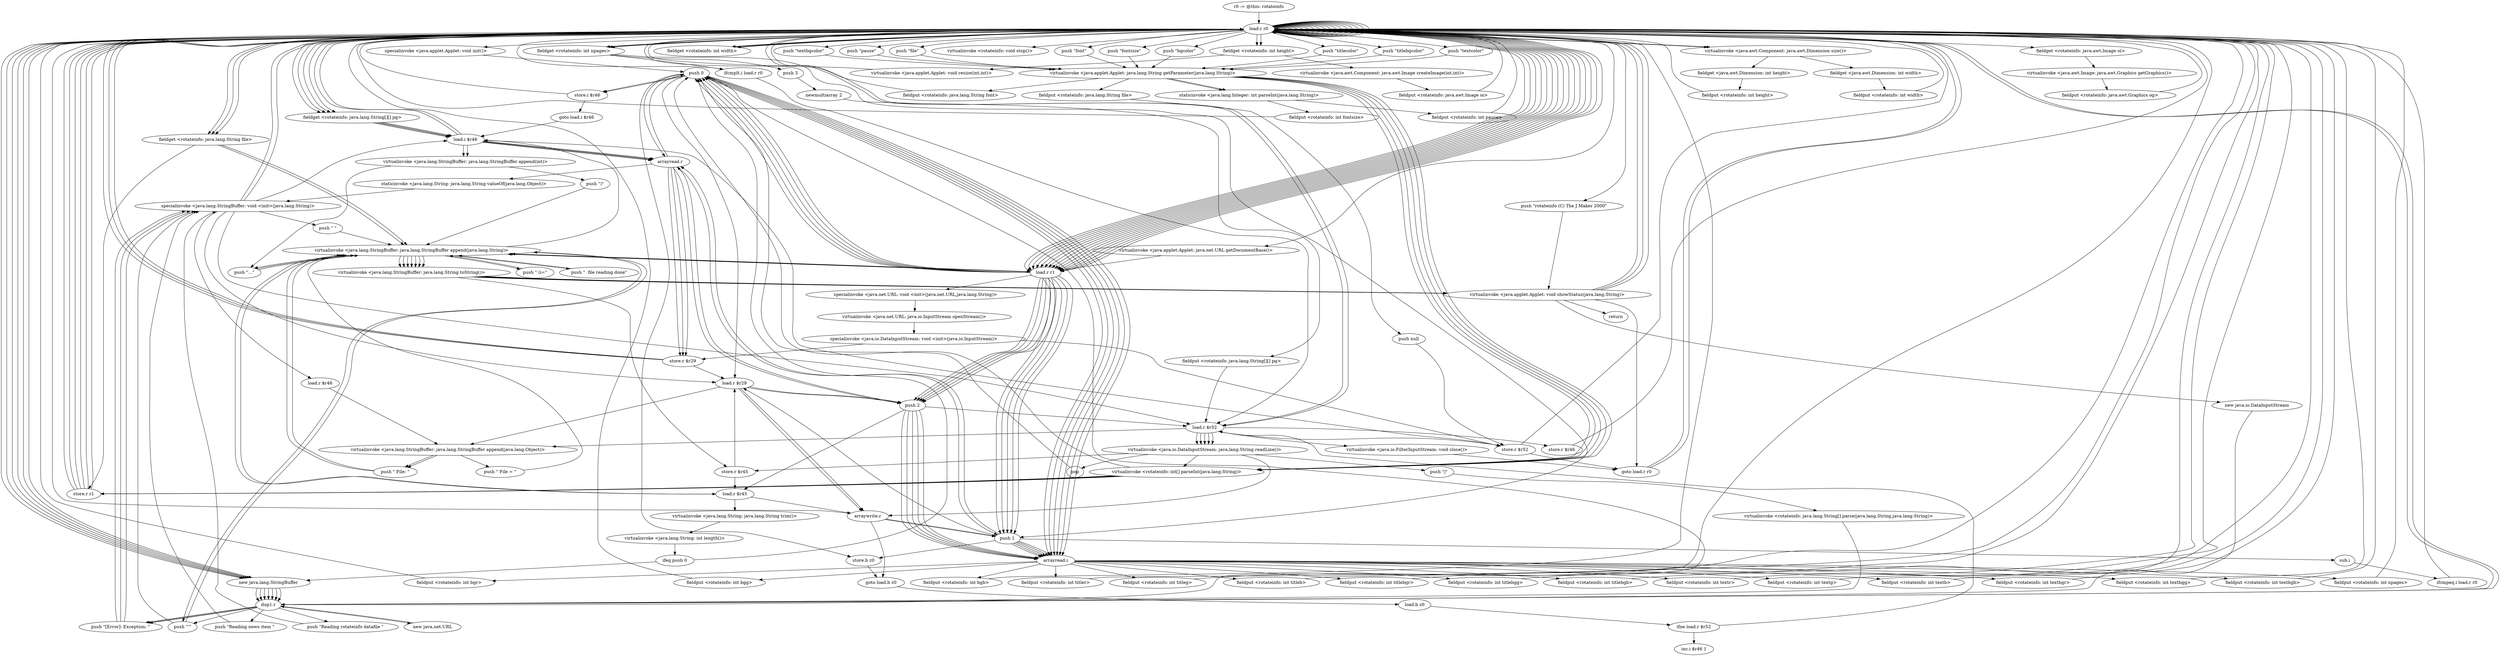 digraph "" {
    "r0 := @this: rotateinfo"
    "load.r r0"
    "r0 := @this: rotateinfo"->"load.r r0";
    "specialinvoke <java.applet.Applet: void init()>"
    "load.r r0"->"specialinvoke <java.applet.Applet: void init()>";
    "push 0"
    "specialinvoke <java.applet.Applet: void init()>"->"push 0";
    "store.i $r46"
    "push 0"->"store.i $r46";
    "store.i $r46"->"load.r r0";
    "load.r r0"->"load.r r0";
    "push \"font\""
    "load.r r0"->"push \"font\"";
    "virtualinvoke <java.applet.Applet: java.lang.String getParameter(java.lang.String)>"
    "push \"font\""->"virtualinvoke <java.applet.Applet: java.lang.String getParameter(java.lang.String)>";
    "fieldput <rotateinfo: java.lang.String font>"
    "virtualinvoke <java.applet.Applet: java.lang.String getParameter(java.lang.String)>"->"fieldput <rotateinfo: java.lang.String font>";
    "fieldput <rotateinfo: java.lang.String font>"->"load.r r0";
    "load.r r0"->"load.r r0";
    "push \"fontsize\""
    "load.r r0"->"push \"fontsize\"";
    "push \"fontsize\""->"virtualinvoke <java.applet.Applet: java.lang.String getParameter(java.lang.String)>";
    "staticinvoke <java.lang.Integer: int parseInt(java.lang.String)>"
    "virtualinvoke <java.applet.Applet: java.lang.String getParameter(java.lang.String)>"->"staticinvoke <java.lang.Integer: int parseInt(java.lang.String)>";
    "fieldput <rotateinfo: int fontsize>"
    "staticinvoke <java.lang.Integer: int parseInt(java.lang.String)>"->"fieldput <rotateinfo: int fontsize>";
    "fieldput <rotateinfo: int fontsize>"->"load.r r0";
    "load.r r0"->"load.r r0";
    "push \"bgcolor\""
    "load.r r0"->"push \"bgcolor\"";
    "push \"bgcolor\""->"virtualinvoke <java.applet.Applet: java.lang.String getParameter(java.lang.String)>";
    "virtualinvoke <rotateinfo: int[] parseInt(java.lang.String)>"
    "virtualinvoke <java.applet.Applet: java.lang.String getParameter(java.lang.String)>"->"virtualinvoke <rotateinfo: int[] parseInt(java.lang.String)>";
    "store.r r1"
    "virtualinvoke <rotateinfo: int[] parseInt(java.lang.String)>"->"store.r r1";
    "store.r r1"->"load.r r0";
    "load.r r1"
    "load.r r0"->"load.r r1";
    "load.r r1"->"push 0";
    "arrayread.i"
    "push 0"->"arrayread.i";
    "fieldput <rotateinfo: int bgr>"
    "arrayread.i"->"fieldput <rotateinfo: int bgr>";
    "fieldput <rotateinfo: int bgr>"->"load.r r0";
    "load.r r0"->"load.r r1";
    "push 1"
    "load.r r1"->"push 1";
    "push 1"->"arrayread.i";
    "fieldput <rotateinfo: int bgg>"
    "arrayread.i"->"fieldput <rotateinfo: int bgg>";
    "fieldput <rotateinfo: int bgg>"->"load.r r0";
    "load.r r0"->"load.r r1";
    "push 2"
    "load.r r1"->"push 2";
    "push 2"->"arrayread.i";
    "fieldput <rotateinfo: int bgb>"
    "arrayread.i"->"fieldput <rotateinfo: int bgb>";
    "fieldput <rotateinfo: int bgb>"->"load.r r0";
    "load.r r0"->"load.r r0";
    "push \"titlecolor\""
    "load.r r0"->"push \"titlecolor\"";
    "push \"titlecolor\""->"virtualinvoke <java.applet.Applet: java.lang.String getParameter(java.lang.String)>";
    "virtualinvoke <java.applet.Applet: java.lang.String getParameter(java.lang.String)>"->"virtualinvoke <rotateinfo: int[] parseInt(java.lang.String)>";
    "virtualinvoke <rotateinfo: int[] parseInt(java.lang.String)>"->"store.r r1";
    "store.r r1"->"load.r r0";
    "load.r r0"->"load.r r1";
    "load.r r1"->"push 0";
    "push 0"->"arrayread.i";
    "fieldput <rotateinfo: int titler>"
    "arrayread.i"->"fieldput <rotateinfo: int titler>";
    "fieldput <rotateinfo: int titler>"->"load.r r0";
    "load.r r0"->"load.r r1";
    "load.r r1"->"push 1";
    "push 1"->"arrayread.i";
    "fieldput <rotateinfo: int titleg>"
    "arrayread.i"->"fieldput <rotateinfo: int titleg>";
    "fieldput <rotateinfo: int titleg>"->"load.r r0";
    "load.r r0"->"load.r r1";
    "load.r r1"->"push 2";
    "push 2"->"arrayread.i";
    "fieldput <rotateinfo: int titleb>"
    "arrayread.i"->"fieldput <rotateinfo: int titleb>";
    "fieldput <rotateinfo: int titleb>"->"load.r r0";
    "load.r r0"->"load.r r0";
    "push \"titlebgcolor\""
    "load.r r0"->"push \"titlebgcolor\"";
    "push \"titlebgcolor\""->"virtualinvoke <java.applet.Applet: java.lang.String getParameter(java.lang.String)>";
    "virtualinvoke <java.applet.Applet: java.lang.String getParameter(java.lang.String)>"->"virtualinvoke <rotateinfo: int[] parseInt(java.lang.String)>";
    "virtualinvoke <rotateinfo: int[] parseInt(java.lang.String)>"->"store.r r1";
    "store.r r1"->"load.r r0";
    "load.r r0"->"load.r r1";
    "load.r r1"->"push 0";
    "push 0"->"arrayread.i";
    "fieldput <rotateinfo: int titlebgr>"
    "arrayread.i"->"fieldput <rotateinfo: int titlebgr>";
    "fieldput <rotateinfo: int titlebgr>"->"load.r r0";
    "load.r r0"->"load.r r1";
    "load.r r1"->"push 1";
    "push 1"->"arrayread.i";
    "fieldput <rotateinfo: int titlebgg>"
    "arrayread.i"->"fieldput <rotateinfo: int titlebgg>";
    "fieldput <rotateinfo: int titlebgg>"->"load.r r0";
    "load.r r0"->"load.r r1";
    "load.r r1"->"push 2";
    "push 2"->"arrayread.i";
    "fieldput <rotateinfo: int titlebgb>"
    "arrayread.i"->"fieldput <rotateinfo: int titlebgb>";
    "fieldput <rotateinfo: int titlebgb>"->"load.r r0";
    "load.r r0"->"load.r r0";
    "push \"textcolor\""
    "load.r r0"->"push \"textcolor\"";
    "push \"textcolor\""->"virtualinvoke <java.applet.Applet: java.lang.String getParameter(java.lang.String)>";
    "virtualinvoke <java.applet.Applet: java.lang.String getParameter(java.lang.String)>"->"virtualinvoke <rotateinfo: int[] parseInt(java.lang.String)>";
    "virtualinvoke <rotateinfo: int[] parseInt(java.lang.String)>"->"store.r r1";
    "store.r r1"->"load.r r0";
    "load.r r0"->"load.r r1";
    "load.r r1"->"push 0";
    "push 0"->"arrayread.i";
    "fieldput <rotateinfo: int textr>"
    "arrayread.i"->"fieldput <rotateinfo: int textr>";
    "fieldput <rotateinfo: int textr>"->"load.r r0";
    "load.r r0"->"load.r r1";
    "load.r r1"->"push 1";
    "push 1"->"arrayread.i";
    "fieldput <rotateinfo: int textg>"
    "arrayread.i"->"fieldput <rotateinfo: int textg>";
    "fieldput <rotateinfo: int textg>"->"load.r r0";
    "load.r r0"->"load.r r1";
    "load.r r1"->"push 2";
    "push 2"->"arrayread.i";
    "fieldput <rotateinfo: int textb>"
    "arrayread.i"->"fieldput <rotateinfo: int textb>";
    "fieldput <rotateinfo: int textb>"->"load.r r0";
    "load.r r0"->"load.r r0";
    "push \"textbgcolor\""
    "load.r r0"->"push \"textbgcolor\"";
    "push \"textbgcolor\""->"virtualinvoke <java.applet.Applet: java.lang.String getParameter(java.lang.String)>";
    "virtualinvoke <java.applet.Applet: java.lang.String getParameter(java.lang.String)>"->"virtualinvoke <rotateinfo: int[] parseInt(java.lang.String)>";
    "virtualinvoke <rotateinfo: int[] parseInt(java.lang.String)>"->"store.r r1";
    "store.r r1"->"load.r r0";
    "load.r r0"->"load.r r1";
    "load.r r1"->"push 0";
    "push 0"->"arrayread.i";
    "fieldput <rotateinfo: int textbgr>"
    "arrayread.i"->"fieldput <rotateinfo: int textbgr>";
    "fieldput <rotateinfo: int textbgr>"->"load.r r0";
    "load.r r0"->"load.r r1";
    "load.r r1"->"push 1";
    "push 1"->"arrayread.i";
    "fieldput <rotateinfo: int textbgg>"
    "arrayread.i"->"fieldput <rotateinfo: int textbgg>";
    "fieldput <rotateinfo: int textbgg>"->"load.r r0";
    "load.r r0"->"load.r r1";
    "load.r r1"->"push 2";
    "push 2"->"arrayread.i";
    "fieldput <rotateinfo: int textbgb>"
    "arrayread.i"->"fieldput <rotateinfo: int textbgb>";
    "fieldput <rotateinfo: int textbgb>"->"load.r r0";
    "load.r r0"->"load.r r0";
    "push \"pause\""
    "load.r r0"->"push \"pause\"";
    "push \"pause\""->"virtualinvoke <java.applet.Applet: java.lang.String getParameter(java.lang.String)>";
    "virtualinvoke <java.applet.Applet: java.lang.String getParameter(java.lang.String)>"->"staticinvoke <java.lang.Integer: int parseInt(java.lang.String)>";
    "fieldput <rotateinfo: int pause>"
    "staticinvoke <java.lang.Integer: int parseInt(java.lang.String)>"->"fieldput <rotateinfo: int pause>";
    "fieldput <rotateinfo: int pause>"->"load.r r0";
    "load.r r0"->"load.r r0";
    "push \"file\""
    "load.r r0"->"push \"file\"";
    "push \"file\""->"virtualinvoke <java.applet.Applet: java.lang.String getParameter(java.lang.String)>";
    "fieldput <rotateinfo: java.lang.String file>"
    "virtualinvoke <java.applet.Applet: java.lang.String getParameter(java.lang.String)>"->"fieldput <rotateinfo: java.lang.String file>";
    "push null"
    "fieldput <rotateinfo: java.lang.String file>"->"push null";
    "store.r $r52"
    "push null"->"store.r $r52";
    "store.r $r52"->"load.r r0";
    "fieldget <rotateinfo: java.lang.String file>"
    "load.r r0"->"fieldget <rotateinfo: java.lang.String file>";
    "fieldget <rotateinfo: java.lang.String file>"->"store.r r1";
    "store.r r1"->"load.r r0";
    "new java.lang.StringBuffer"
    "load.r r0"->"new java.lang.StringBuffer";
    "dup1.r"
    "new java.lang.StringBuffer"->"dup1.r";
    "push \"Reading rotateinfo datafile \""
    "dup1.r"->"push \"Reading rotateinfo datafile \"";
    "specialinvoke <java.lang.StringBuffer: void <init>(java.lang.String)>"
    "push \"Reading rotateinfo datafile \""->"specialinvoke <java.lang.StringBuffer: void <init>(java.lang.String)>";
    "specialinvoke <java.lang.StringBuffer: void <init>(java.lang.String)>"->"load.r r0";
    "load.r r0"->"fieldget <rotateinfo: java.lang.String file>";
    "virtualinvoke <java.lang.StringBuffer: java.lang.StringBuffer append(java.lang.String)>"
    "fieldget <rotateinfo: java.lang.String file>"->"virtualinvoke <java.lang.StringBuffer: java.lang.StringBuffer append(java.lang.String)>";
    "push \"...\""
    "virtualinvoke <java.lang.StringBuffer: java.lang.StringBuffer append(java.lang.String)>"->"push \"...\"";
    "push \"...\""->"virtualinvoke <java.lang.StringBuffer: java.lang.StringBuffer append(java.lang.String)>";
    "virtualinvoke <java.lang.StringBuffer: java.lang.String toString()>"
    "virtualinvoke <java.lang.StringBuffer: java.lang.StringBuffer append(java.lang.String)>"->"virtualinvoke <java.lang.StringBuffer: java.lang.String toString()>";
    "virtualinvoke <java.applet.Applet: void showStatus(java.lang.String)>"
    "virtualinvoke <java.lang.StringBuffer: java.lang.String toString()>"->"virtualinvoke <java.applet.Applet: void showStatus(java.lang.String)>";
    "new java.io.DataInputStream"
    "virtualinvoke <java.applet.Applet: void showStatus(java.lang.String)>"->"new java.io.DataInputStream";
    "new java.io.DataInputStream"->"dup1.r";
    "new java.net.URL"
    "dup1.r"->"new java.net.URL";
    "new java.net.URL"->"dup1.r";
    "dup1.r"->"load.r r0";
    "virtualinvoke <java.applet.Applet: java.net.URL getDocumentBase()>"
    "load.r r0"->"virtualinvoke <java.applet.Applet: java.net.URL getDocumentBase()>";
    "virtualinvoke <java.applet.Applet: java.net.URL getDocumentBase()>"->"load.r r1";
    "specialinvoke <java.net.URL: void <init>(java.net.URL,java.lang.String)>"
    "load.r r1"->"specialinvoke <java.net.URL: void <init>(java.net.URL,java.lang.String)>";
    "virtualinvoke <java.net.URL: java.io.InputStream openStream()>"
    "specialinvoke <java.net.URL: void <init>(java.net.URL,java.lang.String)>"->"virtualinvoke <java.net.URL: java.io.InputStream openStream()>";
    "specialinvoke <java.io.DataInputStream: void <init>(java.io.InputStream)>"
    "virtualinvoke <java.net.URL: java.io.InputStream openStream()>"->"specialinvoke <java.io.DataInputStream: void <init>(java.io.InputStream)>";
    "specialinvoke <java.io.DataInputStream: void <init>(java.io.InputStream)>"->"store.r $r52";
    "goto load.r r0"
    "store.r $r52"->"goto load.r r0";
    "goto load.r r0"->"load.r r0";
    "load.r r0"->"load.r r0";
    "load.r $r52"
    "load.r r0"->"load.r $r52";
    "load.r $r52"->"store.r $r52";
    "load.i $r46"
    "store.r $r52"->"load.i $r46";
    "load.i $r46"->"load.r r0";
    "fieldget <rotateinfo: int npages>"
    "load.r r0"->"fieldget <rotateinfo: int npages>";
    "fieldget <rotateinfo: int npages>"->"push 1";
    "sub.i"
    "push 1"->"sub.i";
    "ifcmpeq.i load.r r0"
    "sub.i"->"ifcmpeq.i load.r r0";
    "ifcmpeq.i load.r r0"->"load.r r0";
    "load.r r0"->"new java.lang.StringBuffer";
    "new java.lang.StringBuffer"->"dup1.r";
    "push \"[Error]: Exception: \""
    "dup1.r"->"push \"[Error]: Exception: \"";
    "push \"[Error]: Exception: \""->"specialinvoke <java.lang.StringBuffer: void <init>(java.lang.String)>";
    "specialinvoke <java.lang.StringBuffer: void <init>(java.lang.String)>"->"load.r $r52";
    "virtualinvoke <java.lang.StringBuffer: java.lang.StringBuffer append(java.lang.Object)>"
    "load.r $r52"->"virtualinvoke <java.lang.StringBuffer: java.lang.StringBuffer append(java.lang.Object)>";
    "push \" File: \""
    "virtualinvoke <java.lang.StringBuffer: java.lang.StringBuffer append(java.lang.Object)>"->"push \" File: \"";
    "push \" File: \""->"virtualinvoke <java.lang.StringBuffer: java.lang.StringBuffer append(java.lang.String)>";
    "virtualinvoke <java.lang.StringBuffer: java.lang.StringBuffer append(java.lang.String)>"->"load.r r1";
    "load.r r1"->"virtualinvoke <java.lang.StringBuffer: java.lang.StringBuffer append(java.lang.String)>";
    "push \" (i=\""
    "virtualinvoke <java.lang.StringBuffer: java.lang.StringBuffer append(java.lang.String)>"->"push \" (i=\"";
    "push \" (i=\""->"virtualinvoke <java.lang.StringBuffer: java.lang.StringBuffer append(java.lang.String)>";
    "virtualinvoke <java.lang.StringBuffer: java.lang.StringBuffer append(java.lang.String)>"->"load.i $r46";
    "virtualinvoke <java.lang.StringBuffer: java.lang.StringBuffer append(int)>"
    "load.i $r46"->"virtualinvoke <java.lang.StringBuffer: java.lang.StringBuffer append(int)>";
    "push \")\""
    "virtualinvoke <java.lang.StringBuffer: java.lang.StringBuffer append(int)>"->"push \")\"";
    "push \")\""->"virtualinvoke <java.lang.StringBuffer: java.lang.StringBuffer append(java.lang.String)>";
    "virtualinvoke <java.lang.StringBuffer: java.lang.StringBuffer append(java.lang.String)>"->"virtualinvoke <java.lang.StringBuffer: java.lang.String toString()>";
    "virtualinvoke <java.lang.StringBuffer: java.lang.String toString()>"->"virtualinvoke <java.applet.Applet: void showStatus(java.lang.String)>";
    "virtualinvoke <java.applet.Applet: void showStatus(java.lang.String)>"->"goto load.r r0";
    "goto load.r r0"->"load.r r0";
    "load.r r0"->"new java.lang.StringBuffer";
    "new java.lang.StringBuffer"->"dup1.r";
    "push \"\'\""
    "dup1.r"->"push \"\'\"";
    "push \"\'\""->"specialinvoke <java.lang.StringBuffer: void <init>(java.lang.String)>";
    "specialinvoke <java.lang.StringBuffer: void <init>(java.lang.String)>"->"load.r r0";
    "load.r r0"->"fieldget <rotateinfo: java.lang.String file>";
    "fieldget <rotateinfo: java.lang.String file>"->"virtualinvoke <java.lang.StringBuffer: java.lang.StringBuffer append(java.lang.String)>";
    "virtualinvoke <java.lang.StringBuffer: java.lang.StringBuffer append(java.lang.String)>"->"push \"\'\"";
    "push \"\'\""->"virtualinvoke <java.lang.StringBuffer: java.lang.StringBuffer append(java.lang.String)>";
    "push \"  file reading done\""
    "virtualinvoke <java.lang.StringBuffer: java.lang.StringBuffer append(java.lang.String)>"->"push \"  file reading done\"";
    "push \"  file reading done\""->"virtualinvoke <java.lang.StringBuffer: java.lang.StringBuffer append(java.lang.String)>";
    "virtualinvoke <java.lang.StringBuffer: java.lang.StringBuffer append(java.lang.String)>"->"virtualinvoke <java.lang.StringBuffer: java.lang.String toString()>";
    "virtualinvoke <java.lang.StringBuffer: java.lang.String toString()>"->"virtualinvoke <java.applet.Applet: void showStatus(java.lang.String)>";
    "virtualinvoke <java.applet.Applet: void showStatus(java.lang.String)>"->"load.r r0";
    "load.r r0"->"load.r r0";
    "virtualinvoke <java.awt.Component: java.awt.Dimension size()>"
    "load.r r0"->"virtualinvoke <java.awt.Component: java.awt.Dimension size()>";
    "fieldget <java.awt.Dimension: int width>"
    "virtualinvoke <java.awt.Component: java.awt.Dimension size()>"->"fieldget <java.awt.Dimension: int width>";
    "fieldput <rotateinfo: int width>"
    "fieldget <java.awt.Dimension: int width>"->"fieldput <rotateinfo: int width>";
    "fieldput <rotateinfo: int width>"->"load.r r0";
    "load.r r0"->"load.r r0";
    "load.r r0"->"virtualinvoke <java.awt.Component: java.awt.Dimension size()>";
    "fieldget <java.awt.Dimension: int height>"
    "virtualinvoke <java.awt.Component: java.awt.Dimension size()>"->"fieldget <java.awt.Dimension: int height>";
    "fieldput <rotateinfo: int height>"
    "fieldget <java.awt.Dimension: int height>"->"fieldput <rotateinfo: int height>";
    "fieldput <rotateinfo: int height>"->"load.r r0";
    "load.r r0"->"load.r r0";
    "fieldget <rotateinfo: int width>"
    "load.r r0"->"fieldget <rotateinfo: int width>";
    "fieldget <rotateinfo: int width>"->"load.r r0";
    "fieldget <rotateinfo: int height>"
    "load.r r0"->"fieldget <rotateinfo: int height>";
    "virtualinvoke <java.applet.Applet: void resize(int,int)>"
    "fieldget <rotateinfo: int height>"->"virtualinvoke <java.applet.Applet: void resize(int,int)>";
    "virtualinvoke <java.applet.Applet: void resize(int,int)>"->"load.r r0";
    "load.r r0"->"load.r r0";
    "load.r r0"->"load.r r0";
    "load.r r0"->"fieldget <rotateinfo: int width>";
    "fieldget <rotateinfo: int width>"->"load.r r0";
    "load.r r0"->"fieldget <rotateinfo: int height>";
    "virtualinvoke <java.awt.Component: java.awt.Image createImage(int,int)>"
    "fieldget <rotateinfo: int height>"->"virtualinvoke <java.awt.Component: java.awt.Image createImage(int,int)>";
    "fieldput <rotateinfo: java.awt.Image oi>"
    "virtualinvoke <java.awt.Component: java.awt.Image createImage(int,int)>"->"fieldput <rotateinfo: java.awt.Image oi>";
    "fieldput <rotateinfo: java.awt.Image oi>"->"load.r r0";
    "load.r r0"->"load.r r0";
    "fieldget <rotateinfo: java.awt.Image oi>"
    "load.r r0"->"fieldget <rotateinfo: java.awt.Image oi>";
    "virtualinvoke <java.awt.Image: java.awt.Graphics getGraphics()>"
    "fieldget <rotateinfo: java.awt.Image oi>"->"virtualinvoke <java.awt.Image: java.awt.Graphics getGraphics()>";
    "fieldput <rotateinfo: java.awt.Graphics og>"
    "virtualinvoke <java.awt.Image: java.awt.Graphics getGraphics()>"->"fieldput <rotateinfo: java.awt.Graphics og>";
    "fieldput <rotateinfo: java.awt.Graphics og>"->"load.r r0";
    "push \"rotateinfo (C) The J Maker 2000\""
    "load.r r0"->"push \"rotateinfo (C) The J Maker 2000\"";
    "push \"rotateinfo (C) The J Maker 2000\""->"virtualinvoke <java.applet.Applet: void showStatus(java.lang.String)>";
    "return"
    "virtualinvoke <java.applet.Applet: void showStatus(java.lang.String)>"->"return";
    "store.r $r46"
    "load.r $r52"->"store.r $r46";
    "store.r $r46"->"load.r r0";
    "load.r r0"->"new java.lang.StringBuffer";
    "new java.lang.StringBuffer"->"dup1.r";
    "dup1.r"->"push \"[Error]: Exception: \"";
    "push \"[Error]: Exception: \""->"specialinvoke <java.lang.StringBuffer: void <init>(java.lang.String)>";
    "load.r $r46"
    "specialinvoke <java.lang.StringBuffer: void <init>(java.lang.String)>"->"load.r $r46";
    "load.r $r46"->"virtualinvoke <java.lang.StringBuffer: java.lang.StringBuffer append(java.lang.Object)>";
    "virtualinvoke <java.lang.StringBuffer: java.lang.StringBuffer append(java.lang.Object)>"->"push \" File: \"";
    "push \" File: \""->"virtualinvoke <java.lang.StringBuffer: java.lang.StringBuffer append(java.lang.String)>";
    "virtualinvoke <java.lang.StringBuffer: java.lang.StringBuffer append(java.lang.String)>"->"load.r r1";
    "load.r r1"->"virtualinvoke <java.lang.StringBuffer: java.lang.StringBuffer append(java.lang.String)>";
    "virtualinvoke <java.lang.StringBuffer: java.lang.StringBuffer append(java.lang.String)>"->"virtualinvoke <java.lang.StringBuffer: java.lang.String toString()>";
    "virtualinvoke <java.lang.StringBuffer: java.lang.String toString()>"->"virtualinvoke <java.applet.Applet: void showStatus(java.lang.String)>";
    "virtualinvoke <java.io.DataInputStream: java.lang.String readLine()>"
    "load.r $r52"->"virtualinvoke <java.io.DataInputStream: java.lang.String readLine()>";
    "virtualinvoke <java.io.DataInputStream: java.lang.String readLine()>"->"virtualinvoke <rotateinfo: int[] parseInt(java.lang.String)>";
    "virtualinvoke <rotateinfo: int[] parseInt(java.lang.String)>"->"push 0";
    "push 0"->"arrayread.i";
    "fieldput <rotateinfo: int npages>"
    "arrayread.i"->"fieldput <rotateinfo: int npages>";
    "fieldput <rotateinfo: int npages>"->"load.r r0";
    "load.r r0"->"load.r r0";
    "load.r r0"->"fieldget <rotateinfo: int npages>";
    "push 3"
    "fieldget <rotateinfo: int npages>"->"push 3";
    "newmultiarray 2"
    "push 3"->"newmultiarray 2";
    "fieldput <rotateinfo: java.lang.String[][] pg>"
    "newmultiarray 2"->"fieldput <rotateinfo: java.lang.String[][] pg>";
    "fieldput <rotateinfo: java.lang.String[][] pg>"->"load.r $r52";
    "load.r $r52"->"virtualinvoke <java.io.DataInputStream: java.lang.String readLine()>";
    "pop"
    "virtualinvoke <java.io.DataInputStream: java.lang.String readLine()>"->"pop";
    "pop"->"push 0";
    "push 0"->"store.i $r46";
    "goto load.i $r46"
    "store.i $r46"->"goto load.i $r46";
    "goto load.i $r46"->"load.i $r46";
    "load.i $r46"->"load.r r0";
    "load.r r0"->"fieldget <rotateinfo: int npages>";
    "ifcmplt.i load.r r0"
    "fieldget <rotateinfo: int npages>"->"ifcmplt.i load.r r0";
    "ifcmplt.i load.r r0"->"load.r $r52";
    "virtualinvoke <java.io.FilterInputStream: void close()>"
    "load.r $r52"->"virtualinvoke <java.io.FilterInputStream: void close()>";
    "virtualinvoke <java.io.FilterInputStream: void close()>"->"goto load.r r0";
    "ifcmplt.i load.r r0"->"load.r r0";
    "load.r r0"->"new java.lang.StringBuffer";
    "new java.lang.StringBuffer"->"dup1.r";
    "push \"Reading news item \""
    "dup1.r"->"push \"Reading news item \"";
    "push \"Reading news item \""->"specialinvoke <java.lang.StringBuffer: void <init>(java.lang.String)>";
    "specialinvoke <java.lang.StringBuffer: void <init>(java.lang.String)>"->"load.i $r46";
    "load.i $r46"->"virtualinvoke <java.lang.StringBuffer: java.lang.StringBuffer append(int)>";
    "virtualinvoke <java.lang.StringBuffer: java.lang.StringBuffer append(int)>"->"push \"...\"";
    "push \"...\""->"virtualinvoke <java.lang.StringBuffer: java.lang.StringBuffer append(java.lang.String)>";
    "virtualinvoke <java.lang.StringBuffer: java.lang.StringBuffer append(java.lang.String)>"->"virtualinvoke <java.lang.StringBuffer: java.lang.String toString()>";
    "virtualinvoke <java.lang.StringBuffer: java.lang.String toString()>"->"virtualinvoke <java.applet.Applet: void showStatus(java.lang.String)>";
    "virtualinvoke <java.applet.Applet: void showStatus(java.lang.String)>"->"load.r r0";
    "load.r r0"->"load.r $r52";
    "load.r $r52"->"virtualinvoke <java.io.DataInputStream: java.lang.String readLine()>";
    "push \"|\""
    "virtualinvoke <java.io.DataInputStream: java.lang.String readLine()>"->"push \"|\"";
    "virtualinvoke <rotateinfo: java.lang.String[] parse(java.lang.String,java.lang.String)>"
    "push \"|\""->"virtualinvoke <rotateinfo: java.lang.String[] parse(java.lang.String,java.lang.String)>";
    "virtualinvoke <rotateinfo: java.lang.String[] parse(java.lang.String,java.lang.String)>"->"dup1.r";
    "dup1.r"->"push 0";
    "arrayread.r"
    "push 0"->"arrayread.r";
    "store.r $r29"
    "arrayread.r"->"store.r $r29";
    "store.r $r29"->"load.r r0";
    "fieldget <rotateinfo: java.lang.String[][] pg>"
    "load.r r0"->"fieldget <rotateinfo: java.lang.String[][] pg>";
    "fieldget <rotateinfo: java.lang.String[][] pg>"->"load.i $r46";
    "load.i $r46"->"arrayread.r";
    "arrayread.r"->"push 0";
    "load.r $r29"
    "push 0"->"load.r $r29";
    "arraywrite.r"
    "load.r $r29"->"arraywrite.r";
    "arraywrite.r"->"push 1";
    "push 1"->"arrayread.r";
    "arrayread.r"->"store.r $r29";
    "store.r $r29"->"load.r r0";
    "load.r r0"->"fieldget <rotateinfo: java.lang.String[][] pg>";
    "fieldget <rotateinfo: java.lang.String[][] pg>"->"load.i $r46";
    "load.i $r46"->"arrayread.r";
    "arrayread.r"->"push 1";
    "push 1"->"load.r $r29";
    "load.r $r29"->"arraywrite.r";
    "arraywrite.r"->"load.r r0";
    "load.r r0"->"fieldget <rotateinfo: java.lang.String[][] pg>";
    "fieldget <rotateinfo: java.lang.String[][] pg>"->"load.i $r46";
    "load.i $r46"->"arrayread.r";
    "arrayread.r"->"push 2";
    "push 2"->"load.r $r52";
    "load.r $r52"->"virtualinvoke <java.io.DataInputStream: java.lang.String readLine()>";
    "virtualinvoke <java.io.DataInputStream: java.lang.String readLine()>"->"arraywrite.r";
    "arraywrite.r"->"push 1";
    "store.b z0"
    "push 1"->"store.b z0";
    "goto load.b z0"
    "store.b z0"->"goto load.b z0";
    "load.b z0"
    "goto load.b z0"->"load.b z0";
    "ifne load.r $r52"
    "load.b z0"->"ifne load.r $r52";
    "inc.i $r46 1"
    "ifne load.r $r52"->"inc.i $r46 1";
    "ifne load.r $r52"->"load.r $r52";
    "load.r $r52"->"virtualinvoke <java.io.DataInputStream: java.lang.String readLine()>";
    "store.r $r45"
    "virtualinvoke <java.io.DataInputStream: java.lang.String readLine()>"->"store.r $r45";
    "load.r $r45"
    "store.r $r45"->"load.r $r45";
    "virtualinvoke <java.lang.String: java.lang.String trim()>"
    "load.r $r45"->"virtualinvoke <java.lang.String: java.lang.String trim()>";
    "virtualinvoke <java.lang.String: int length()>"
    "virtualinvoke <java.lang.String: java.lang.String trim()>"->"virtualinvoke <java.lang.String: int length()>";
    "ifeq push 0"
    "virtualinvoke <java.lang.String: int length()>"->"ifeq push 0";
    "ifeq push 0"->"new java.lang.StringBuffer";
    "new java.lang.StringBuffer"->"dup1.r";
    "dup1.r"->"load.r r0";
    "load.r r0"->"fieldget <rotateinfo: java.lang.String[][] pg>";
    "fieldget <rotateinfo: java.lang.String[][] pg>"->"load.i $r46";
    "load.i $r46"->"arrayread.r";
    "arrayread.r"->"store.r $r29";
    "store.r $r29"->"load.r $r29";
    "load.r $r29"->"push 2";
    "push 2"->"arrayread.r";
    "staticinvoke <java.lang.String: java.lang.String valueOf(java.lang.Object)>"
    "arrayread.r"->"staticinvoke <java.lang.String: java.lang.String valueOf(java.lang.Object)>";
    "staticinvoke <java.lang.String: java.lang.String valueOf(java.lang.Object)>"->"specialinvoke <java.lang.StringBuffer: void <init>(java.lang.String)>";
    "push \" \""
    "specialinvoke <java.lang.StringBuffer: void <init>(java.lang.String)>"->"push \" \"";
    "push \" \""->"virtualinvoke <java.lang.StringBuffer: java.lang.StringBuffer append(java.lang.String)>";
    "virtualinvoke <java.lang.StringBuffer: java.lang.StringBuffer append(java.lang.String)>"->"load.r $r45";
    "load.r $r45"->"virtualinvoke <java.lang.StringBuffer: java.lang.StringBuffer append(java.lang.String)>";
    "virtualinvoke <java.lang.StringBuffer: java.lang.StringBuffer append(java.lang.String)>"->"virtualinvoke <java.lang.StringBuffer: java.lang.String toString()>";
    "virtualinvoke <java.lang.StringBuffer: java.lang.String toString()>"->"store.r $r45";
    "store.r $r45"->"load.r $r29";
    "load.r $r29"->"push 2";
    "push 2"->"load.r $r45";
    "load.r $r45"->"arraywrite.r";
    "arraywrite.r"->"goto load.b z0";
    "ifeq push 0"->"push 0";
    "push 0"->"store.b z0";
    "specialinvoke <java.io.DataInputStream: void <init>(java.io.InputStream)>"->"store.r $r29";
    "store.r $r29"->"load.r r0";
    "load.r r0"->"new java.lang.StringBuffer";
    "new java.lang.StringBuffer"->"dup1.r";
    "dup1.r"->"push \"[Error]: Exception: \"";
    "push \"[Error]: Exception: \""->"specialinvoke <java.lang.StringBuffer: void <init>(java.lang.String)>";
    "specialinvoke <java.lang.StringBuffer: void <init>(java.lang.String)>"->"load.r $r29";
    "load.r $r29"->"virtualinvoke <java.lang.StringBuffer: java.lang.StringBuffer append(java.lang.Object)>";
    "push \" File = \""
    "virtualinvoke <java.lang.StringBuffer: java.lang.StringBuffer append(java.lang.Object)>"->"push \" File = \"";
    "push \" File = \""->"virtualinvoke <java.lang.StringBuffer: java.lang.StringBuffer append(java.lang.String)>";
    "virtualinvoke <java.lang.StringBuffer: java.lang.StringBuffer append(java.lang.String)>"->"load.r r1";
    "load.r r1"->"virtualinvoke <java.lang.StringBuffer: java.lang.StringBuffer append(java.lang.String)>";
    "virtualinvoke <java.lang.StringBuffer: java.lang.StringBuffer append(java.lang.String)>"->"virtualinvoke <java.lang.StringBuffer: java.lang.String toString()>";
    "virtualinvoke <java.lang.StringBuffer: java.lang.String toString()>"->"virtualinvoke <java.applet.Applet: void showStatus(java.lang.String)>";
    "virtualinvoke <java.applet.Applet: void showStatus(java.lang.String)>"->"load.r r0";
    "virtualinvoke <rotateinfo: void stop()>"
    "load.r r0"->"virtualinvoke <rotateinfo: void stop()>";
}
